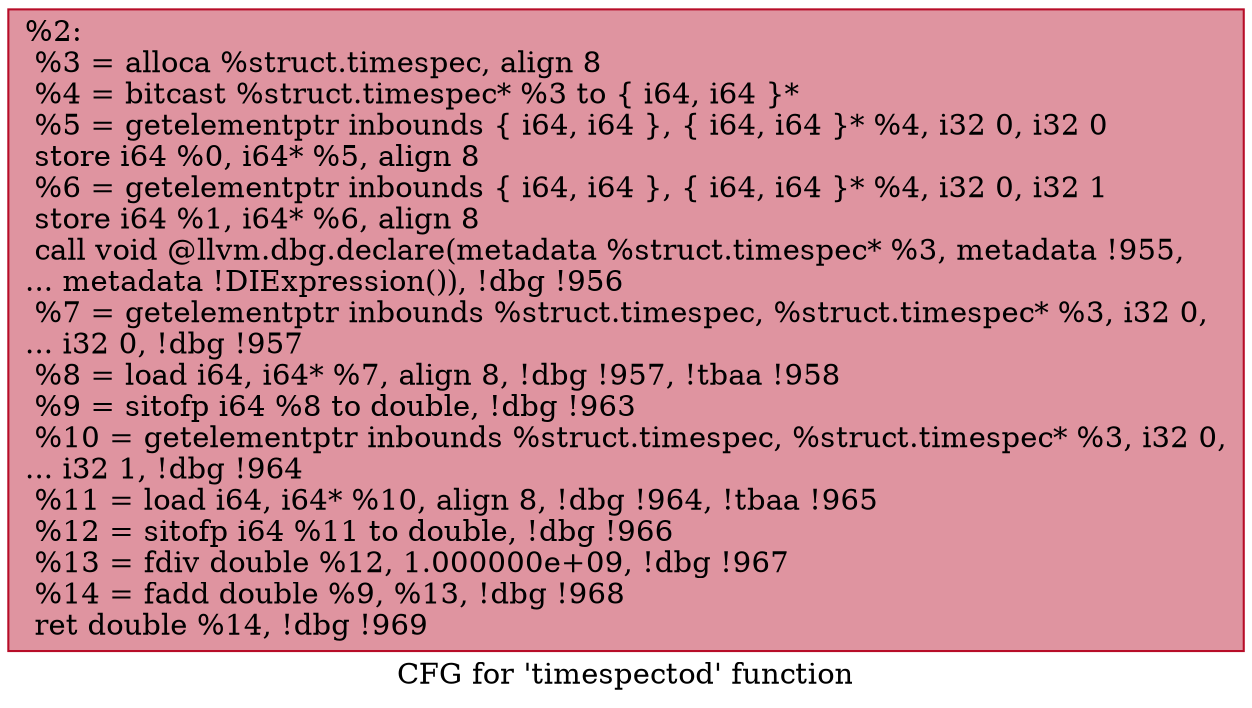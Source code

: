 digraph "CFG for 'timespectod' function" {
	label="CFG for 'timespectod' function";

	Node0x12c4140 [shape=record,color="#b70d28ff", style=filled, fillcolor="#b70d2870",label="{%2:\l  %3 = alloca %struct.timespec, align 8\l  %4 = bitcast %struct.timespec* %3 to \{ i64, i64 \}*\l  %5 = getelementptr inbounds \{ i64, i64 \}, \{ i64, i64 \}* %4, i32 0, i32 0\l  store i64 %0, i64* %5, align 8\l  %6 = getelementptr inbounds \{ i64, i64 \}, \{ i64, i64 \}* %4, i32 0, i32 1\l  store i64 %1, i64* %6, align 8\l  call void @llvm.dbg.declare(metadata %struct.timespec* %3, metadata !955,\l... metadata !DIExpression()), !dbg !956\l  %7 = getelementptr inbounds %struct.timespec, %struct.timespec* %3, i32 0,\l... i32 0, !dbg !957\l  %8 = load i64, i64* %7, align 8, !dbg !957, !tbaa !958\l  %9 = sitofp i64 %8 to double, !dbg !963\l  %10 = getelementptr inbounds %struct.timespec, %struct.timespec* %3, i32 0,\l... i32 1, !dbg !964\l  %11 = load i64, i64* %10, align 8, !dbg !964, !tbaa !965\l  %12 = sitofp i64 %11 to double, !dbg !966\l  %13 = fdiv double %12, 1.000000e+09, !dbg !967\l  %14 = fadd double %9, %13, !dbg !968\l  ret double %14, !dbg !969\l}"];
}
